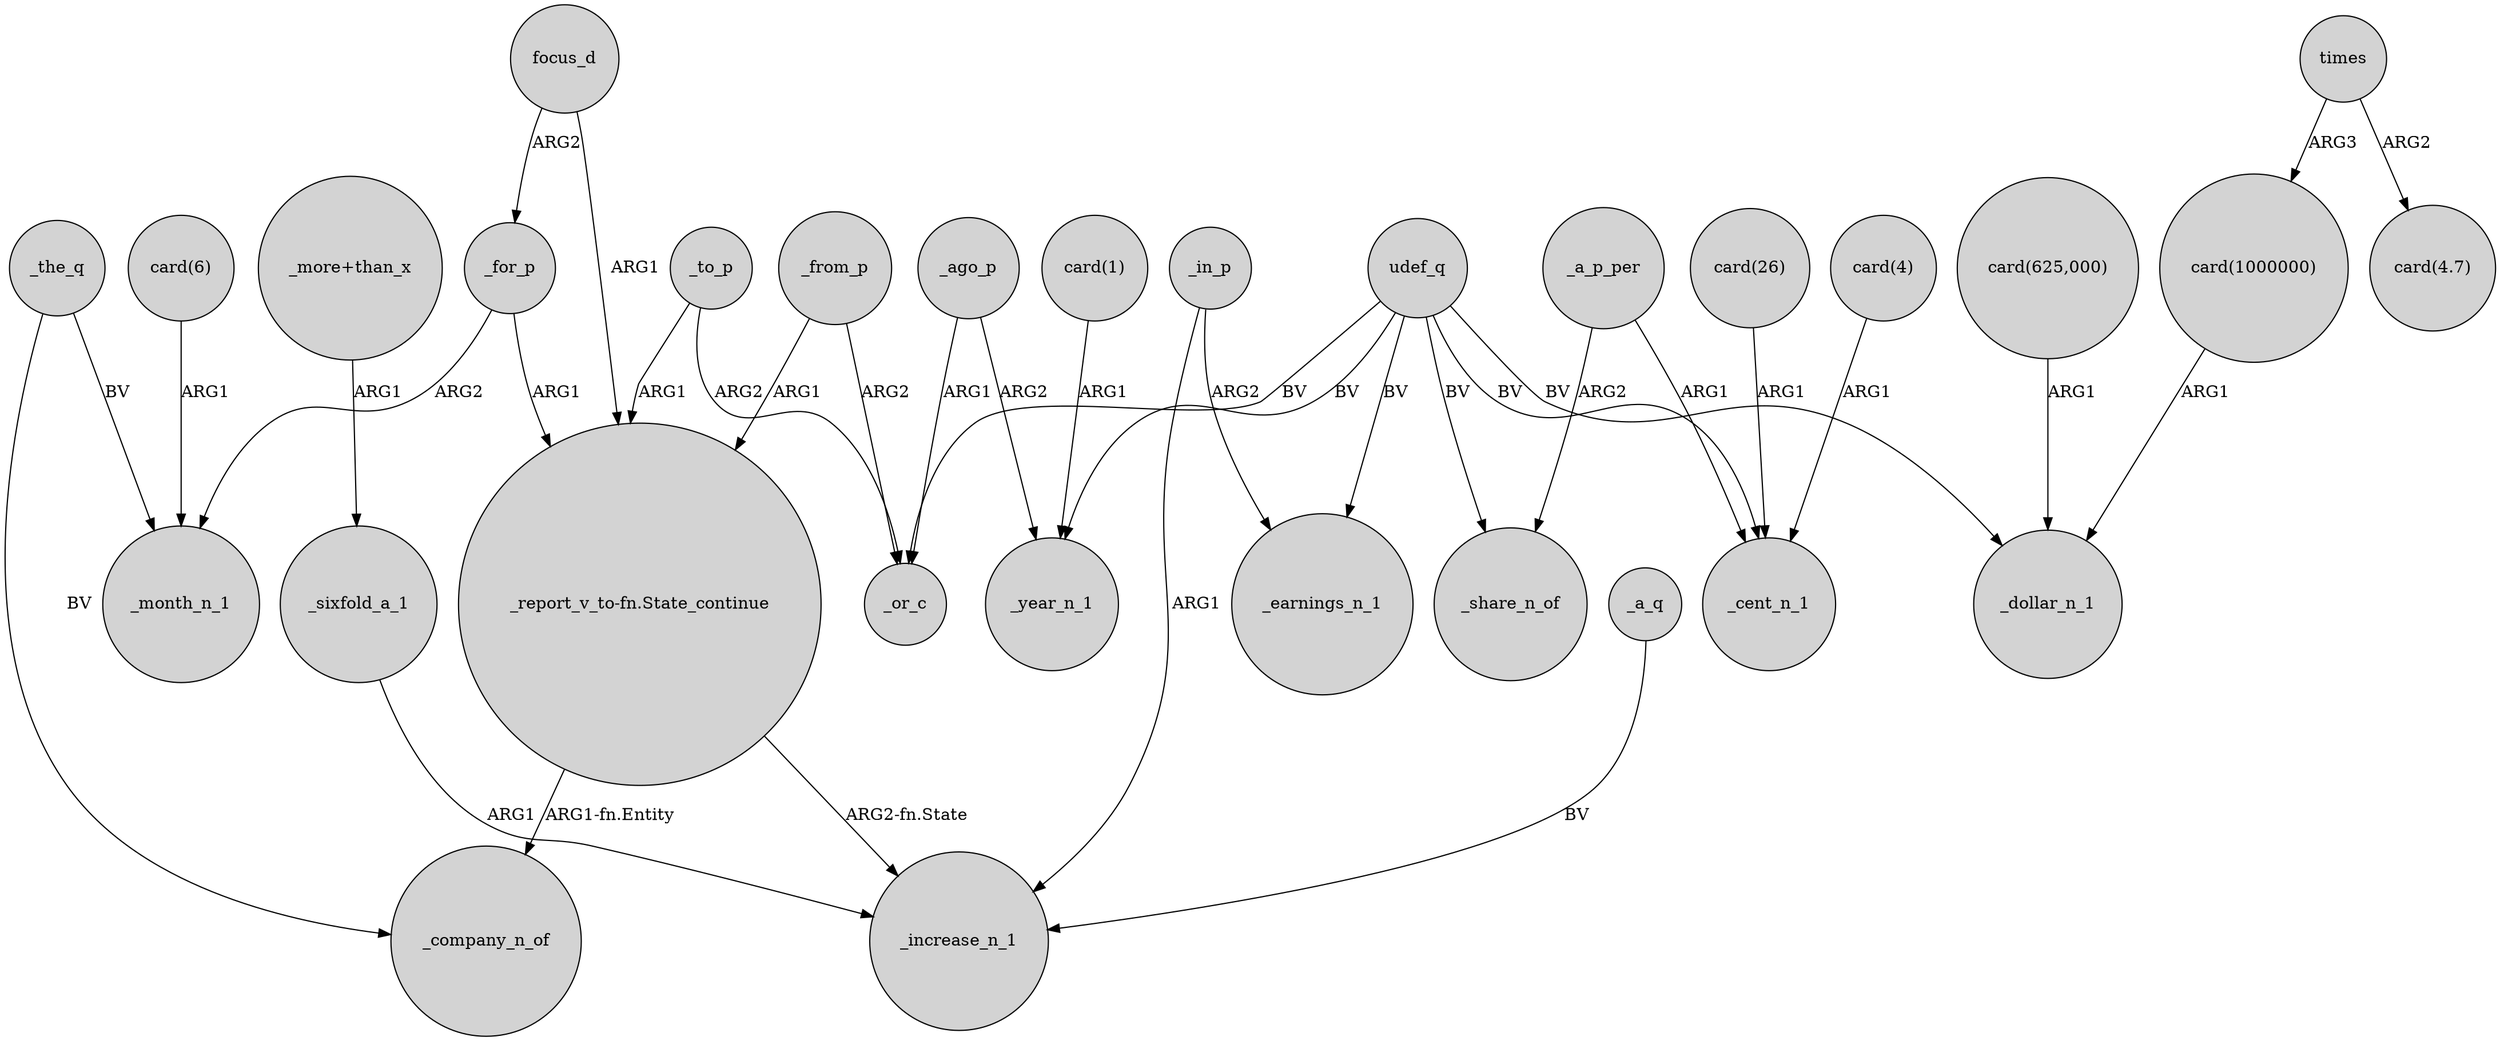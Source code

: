digraph {
	node [shape=circle style=filled]
	_to_p -> _or_c [label=ARG2]
	"_report_v_to-fn.State_continue" -> _company_n_of [label="ARG1-fn.Entity"]
	_sixfold_a_1 -> _increase_n_1 [label=ARG1]
	_a_p_per -> _cent_n_1 [label=ARG1]
	"card(1)" -> _year_n_1 [label=ARG1]
	"card(4)" -> _cent_n_1 [label=ARG1]
	_the_q -> _month_n_1 [label=BV]
	"_report_v_to-fn.State_continue" -> _increase_n_1 [label="ARG2-fn.State"]
	"card(625,000)" -> _dollar_n_1 [label=ARG1]
	times -> "card(1000000)" [label=ARG3]
	"_more+than_x" -> _sixfold_a_1 [label=ARG1]
	_from_p -> "_report_v_to-fn.State_continue" [label=ARG1]
	"card(26)" -> _cent_n_1 [label=ARG1]
	udef_q -> _cent_n_1 [label=BV]
	_for_p -> "_report_v_to-fn.State_continue" [label=ARG1]
	udef_q -> _or_c [label=BV]
	_in_p -> _earnings_n_1 [label=ARG2]
	_a_p_per -> _share_n_of [label=ARG2]
	udef_q -> _earnings_n_1 [label=BV]
	udef_q -> _share_n_of [label=BV]
	times -> "card(4.7)" [label=ARG2]
	udef_q -> _dollar_n_1 [label=BV]
	"card(1000000)" -> _dollar_n_1 [label=ARG1]
	_from_p -> _or_c [label=ARG2]
	focus_d -> "_report_v_to-fn.State_continue" [label=ARG1]
	_ago_p -> _year_n_1 [label=ARG2]
	_a_q -> _increase_n_1 [label=BV]
	udef_q -> _year_n_1 [label=BV]
	_to_p -> "_report_v_to-fn.State_continue" [label=ARG1]
	"card(6)" -> _month_n_1 [label=ARG1]
	focus_d -> _for_p [label=ARG2]
	_ago_p -> _or_c [label=ARG1]
	_in_p -> _increase_n_1 [label=ARG1]
	_the_q -> _company_n_of [label=BV]
	_for_p -> _month_n_1 [label=ARG2]
}
